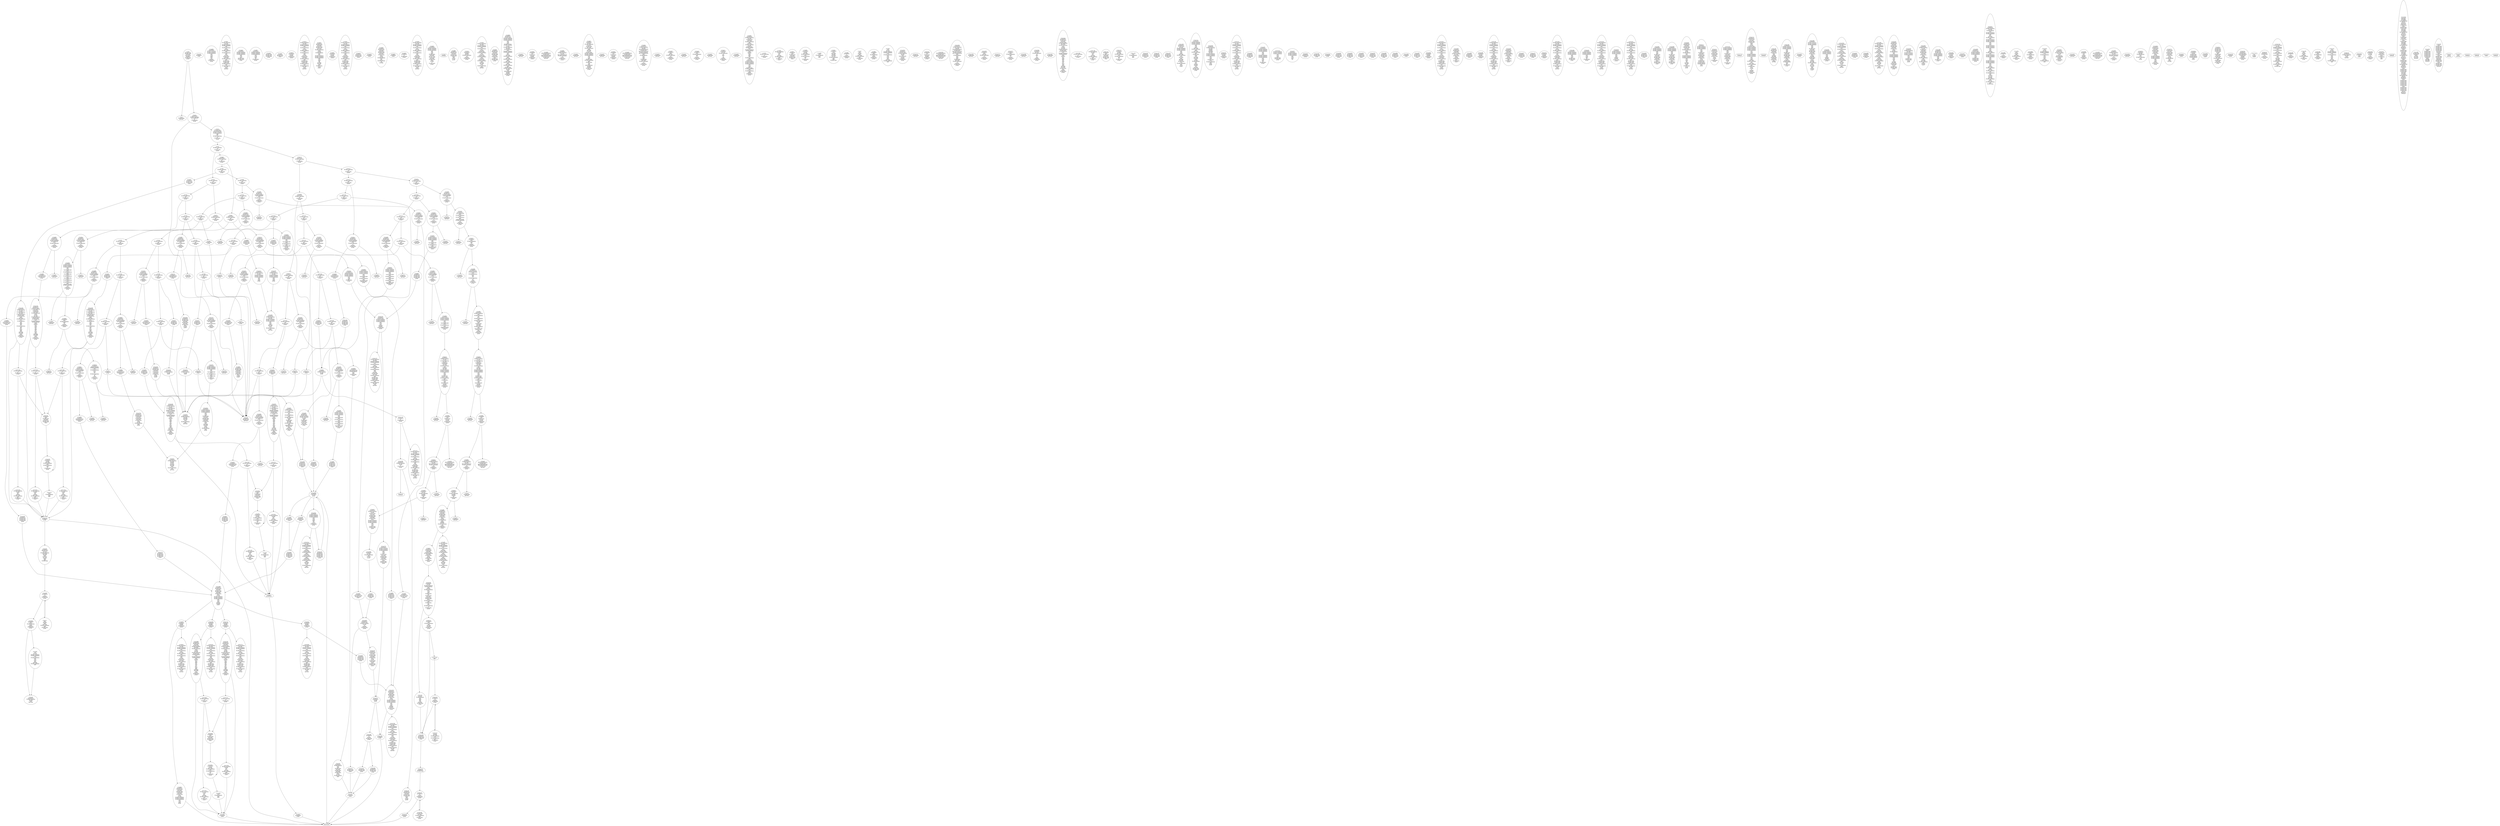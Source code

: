 /* Generated by GvGen v.1.0 (https://www.github.com/stricaud/gvgen) */

digraph G {
compound=true;
   node1 [label="[anywhere]"];
   node2 [label="# 0x0
PUSHX Data
PUSHX Data
MSTORE
CALLVALUE
ISZERO
PUSHX Data
JUMPI
"];
   node3 [label="# 0xc
PUSHX Data
REVERT
"];
   node4 [label="# 0x10
JUMPDEST
PUSHX LogicData
CALLDATASIZE
LT
PUSHX Data
JUMPI
"];
   node5 [label="# 0x1a
PUSHX Data
CALLDATALOAD
PUSHX ArithData
PUSHX ArithData
EXP
DIV
PUSHX LogicData
GT
PUSHX Data
JUMPI
"];
   node6 [label="# 0x2f
PUSHX LogicData
GT
PUSHX Data
JUMPI
"];
   node7 [label="# 0x3a
PUSHX LogicData
GT
PUSHX Data
JUMPI
"];
   node8 [label="# 0x45
PUSHX LogicData
EQ
PUSHX Data
JUMPI
"];
   node9 [label="# 0x50
PUSHX LogicData
EQ
PUSHX Data
JUMPI
"];
   node10 [label="# 0x5b
PUSHX LogicData
EQ
PUSHX Data
JUMPI
"];
   node11 [label="# 0x66
PUSHX LogicData
EQ
PUSHX Data
JUMPI
"];
   node12 [label="# 0x71
PUSHX Data
JUMP
"];
   node13 [label="# 0x75
JUMPDEST
PUSHX LogicData
EQ
PUSHX Data
JUMPI
"];
   node14 [label="# 0x81
PUSHX LogicData
EQ
PUSHX Data
JUMPI
"];
   node15 [label="# 0x8c
PUSHX LogicData
EQ
PUSHX Data
JUMPI
"];
   node16 [label="# 0x97
PUSHX LogicData
EQ
PUSHX Data
JUMPI
"];
   node17 [label="# 0xa2
PUSHX Data
JUMP
"];
   node18 [label="# 0xa6
JUMPDEST
PUSHX LogicData
GT
PUSHX Data
JUMPI
"];
   node19 [label="# 0xb2
PUSHX LogicData
EQ
PUSHX Data
JUMPI
"];
   node20 [label="# 0xbd
PUSHX LogicData
EQ
PUSHX Data
JUMPI
"];
   node21 [label="# 0xc8
PUSHX LogicData
EQ
PUSHX Data
JUMPI
"];
   node22 [label="# 0xd3
PUSHX LogicData
EQ
PUSHX Data
JUMPI
"];
   node23 [label="# 0xde
PUSHX Data
JUMP
"];
   node24 [label="# 0xe2
JUMPDEST
PUSHX LogicData
EQ
PUSHX Data
JUMPI
"];
   node25 [label="# 0xee
PUSHX LogicData
EQ
PUSHX Data
JUMPI
"];
   node26 [label="# 0xf9
PUSHX LogicData
EQ
PUSHX Data
JUMPI
"];
   node27 [label="# 0x104
PUSHX LogicData
EQ
PUSHX Data
JUMPI
"];
   node28 [label="# 0x10f
PUSHX Data
JUMP
"];
   node29 [label="# 0x113
JUMPDEST
PUSHX LogicData
GT
PUSHX Data
JUMPI
"];
   node30 [label="# 0x11f
PUSHX LogicData
GT
PUSHX Data
JUMPI
"];
   node31 [label="# 0x12a
PUSHX LogicData
EQ
PUSHX Data
JUMPI
"];
   node32 [label="# 0x135
PUSHX LogicData
EQ
PUSHX Data
JUMPI
"];
   node33 [label="# 0x140
PUSHX LogicData
EQ
PUSHX Data
JUMPI
"];
   node34 [label="# 0x14b
PUSHX LogicData
EQ
PUSHX Data
JUMPI
"];
   node35 [label="# 0x156
PUSHX Data
JUMP
"];
   node36 [label="# 0x15a
JUMPDEST
PUSHX LogicData
EQ
PUSHX Data
JUMPI
"];
   node37 [label="# 0x166
PUSHX LogicData
EQ
PUSHX Data
JUMPI
"];
   node38 [label="# 0x171
PUSHX LogicData
EQ
PUSHX Data
JUMPI
"];
   node39 [label="# 0x17c
PUSHX LogicData
EQ
PUSHX Data
JUMPI
"];
   node40 [label="# 0x187
PUSHX Data
JUMP
"];
   node41 [label="# 0x18b
JUMPDEST
PUSHX LogicData
GT
PUSHX Data
JUMPI
"];
   node42 [label="# 0x197
PUSHX LogicData
EQ
PUSHX Data
JUMPI
"];
   node43 [label="# 0x1a2
PUSHX LogicData
EQ
PUSHX Data
JUMPI
"];
   node44 [label="# 0x1ad
PUSHX LogicData
EQ
PUSHX Data
JUMPI
"];
   node45 [label="# 0x1b8
PUSHX LogicData
EQ
PUSHX Data
JUMPI
"];
   node46 [label="# 0x1c3
PUSHX Data
JUMP
"];
   node47 [label="# 0x1c7
JUMPDEST
PUSHX LogicData
EQ
PUSHX Data
JUMPI
"];
   node48 [label="# 0x1d3
PUSHX LogicData
EQ
PUSHX Data
JUMPI
"];
   node49 [label="# 0x1de
PUSHX LogicData
EQ
PUSHX Data
JUMPI
"];
   node50 [label="# 0x1e9
JUMPDEST
PUSHX Data
REVERT
"];
   node51 [label="# 0x1ee
JUMPDEST
PUSHX Data
PUSHX ArithData
CALLDATASIZE
SUB
PUSHX LogicData
LT
ISZERO
PUSHX Data
JUMPI
"];
   node52 [label="# 0x200
PUSHX Data
REVERT
"];
   node53 [label="# 0x204
JUMPDEST
CALLDATALOAD
PUSHX BitData
NOT
AND
PUSHX Data
JUMP
"];
   node54 [label="# 0x22a
JUMPDEST
PUSHX MemData
MLOAD
ISZERO
ISZERO
MSTORE
MLOAD
SUB
PUSHX ArithData
ADD
RETURN
"];
   node55 [label="# 0x23e
JUMPDEST
PUSHX Data
PUSHX Data
JUMP
"];
   node56 [label="# 0x246
JUMPDEST
PUSHX Data
MLOAD
PUSHX ArithData
MSTORE
MLOAD
ADD
MSTORE
MLOAD
ADD
ADD
PUSHX Data
"];
   node57 [label="# 0x268
JUMPDEST
LT
ISZERO
PUSHX Data
JUMPI
"];
   node58 [label="# 0x271
ADD
MLOAD
ADD
MSTORE
PUSHX ArithData
ADD
PUSHX Data
JUMP
"];
   node59 [label="# 0x280
JUMPDEST
ADD
PUSHX BitData
AND
ISZERO
PUSHX Data
JUMPI
"];
   node60 [label="# 0x294
SUB
MLOAD
PUSHX ArithData
PUSHX ArithData
SUB
PUSHX ArithData
EXP
SUB
NOT
AND
MSTORE
PUSHX ArithData
ADD
"];
   node61 [label="# 0x2ad
JUMPDEST
PUSHX MemData
MLOAD
SUB
RETURN
"];
   node62 [label="# 0x2bb
JUMPDEST
PUSHX Data
PUSHX ArithData
CALLDATASIZE
SUB
PUSHX LogicData
LT
ISZERO
PUSHX Data
JUMPI
"];
   node63 [label="# 0x2cd
PUSHX Data
REVERT
"];
   node64 [label="# 0x2d1
JUMPDEST
CALLDATALOAD
PUSHX Data
JUMP
"];
   node65 [label="# 0x2d8
JUMPDEST
PUSHX MemData
MLOAD
PUSHX ArithData
PUSHX ArithData
PUSHX ArithData
EXP
SUB
AND
MSTORE
MLOAD
SUB
PUSHX ArithData
ADD
RETURN
"];
   node66 [label="# 0x2f4
JUMPDEST
PUSHX Data
PUSHX ArithData
CALLDATASIZE
SUB
PUSHX LogicData
LT
ISZERO
PUSHX Data
JUMPI
"];
   node67 [label="# 0x306
PUSHX Data
REVERT
"];
   node68 [label="# 0x30a
JUMPDEST
PUSHX ArithData
PUSHX ArithData
PUSHX ArithData
EXP
SUB
CALLDATALOAD
AND
PUSHX ArithData
ADD
CALLDATALOAD
PUSHX Data
JUMP
"];
   node69 [label="# 0x320
JUMPDEST
STOP
"];
   node70 [label="# 0x322
JUMPDEST
PUSHX Data
PUSHX ArithData
CALLDATASIZE
SUB
PUSHX LogicData
LT
ISZERO
PUSHX Data
JUMPI
"];
   node71 [label="# 0x334
PUSHX Data
REVERT
"];
   node72 [label="# 0x338
JUMPDEST
CALLDATALOAD
PUSHX Data
JUMP
"];
   node73 [label="# 0x33f
JUMPDEST
PUSHX MemData
MLOAD
MSTORE
MLOAD
SUB
PUSHX ArithData
ADD
RETURN
"];
   node74 [label="# 0x351
JUMPDEST
PUSHX Data
PUSHX Data
JUMP
"];
   node75 [label="# 0x359
JUMPDEST
PUSHX Data
PUSHX ArithData
CALLDATASIZE
SUB
PUSHX LogicData
LT
ISZERO
PUSHX Data
JUMPI
"];
   node76 [label="# 0x36b
PUSHX Data
REVERT
"];
   node77 [label="# 0x36f
JUMPDEST
PUSHX ArithData
PUSHX ArithData
PUSHX ArithData
EXP
SUB
CALLDATALOAD
AND
PUSHX ArithData
ADD
CALLDATALOAD
AND
PUSHX ArithData
ADD
CALLDATALOAD
PUSHX Data
JUMP
"];
   node78 [label="# 0x38f
JUMPDEST
PUSHX Data
PUSHX ArithData
CALLDATASIZE
SUB
PUSHX LogicData
LT
ISZERO
PUSHX Data
JUMPI
"];
   node79 [label="# 0x3a1
PUSHX Data
REVERT
"];
   node80 [label="# 0x3a5
JUMPDEST
CALLDATALOAD
ADD
PUSHX ArithData
ADD
PUSHX ArithData
ADD
CALLDATALOAD
PUSHX LogicData
GT
ISZERO
PUSHX Data
JUMPI
"];
   node81 [label="# 0x3c3
PUSHX Data
REVERT
"];
   node82 [label="# 0x3c7
JUMPDEST
ADD
PUSHX ArithData
ADD
GT
ISZERO
PUSHX Data
JUMPI
"];
   node83 [label="# 0x3d5
PUSHX Data
REVERT
"];
   node84 [label="# 0x3d9
JUMPDEST
CALLDATALOAD
PUSHX ArithData
ADD
PUSHX ArithData
MUL
ADD
GT
PUSHX LogicData
GT
OR
ISZERO
PUSHX Data
JUMPI
"];
   node85 [label="# 0x3f7
PUSHX Data
REVERT
"];
   node86 [label="# 0x3fb
JUMPDEST
PUSHX ArithData
ADD
PUSHX ArithData
DIV
MUL
PUSHX ArithData
ADD
PUSHX MemData
MLOAD
ADD
PUSHX Data
MSTORE
MSTORE
PUSHX ArithData
ADD
CALLDATACOPY
PUSHX Data
ADD
MSTORE
PUSHX Data
JUMP
"];
   node87 [label="# 0x43c
JUMPDEST
PUSHX Data
PUSHX ArithData
CALLDATASIZE
SUB
PUSHX LogicData
LT
ISZERO
PUSHX Data
JUMPI
"];
   node88 [label="# 0x44e
PUSHX Data
REVERT
"];
   node89 [label="# 0x452
JUMPDEST
PUSHX ArithData
PUSHX ArithData
PUSHX ArithData
EXP
SUB
CALLDATALOAD
AND
PUSHX ArithData
ADD
CALLDATALOAD
PUSHX Data
JUMP
"];
   node90 [label="# 0x468
JUMPDEST
PUSHX Data
PUSHX ArithData
CALLDATASIZE
SUB
PUSHX LogicData
LT
ISZERO
PUSHX Data
JUMPI
"];
   node91 [label="# 0x47a
PUSHX Data
REVERT
"];
   node92 [label="# 0x47e
JUMPDEST
PUSHX ArithData
PUSHX ArithData
PUSHX ArithData
EXP
SUB
CALLDATALOAD
AND
PUSHX ArithData
ADD
CALLDATALOAD
AND
PUSHX ArithData
ADD
CALLDATALOAD
PUSHX Data
JUMP
"];
   node93 [label="# 0x49e
JUMPDEST
PUSHX Data
PUSHX ArithData
CALLDATASIZE
SUB
PUSHX LogicData
LT
ISZERO
PUSHX Data
JUMPI
"];
   node94 [label="# 0x4b0
PUSHX Data
REVERT
"];
   node95 [label="# 0x4b4
JUMPDEST
PUSHX ArithData
PUSHX ArithData
PUSHX ArithData
EXP
SUB
CALLDATALOAD
AND
PUSHX ArithData
ADD
CALLDATALOAD
PUSHX Data
JUMP
"];
   node96 [label="# 0x4ca
JUMPDEST
PUSHX Data
PUSHX ArithData
CALLDATASIZE
SUB
PUSHX LogicData
LT
ISZERO
PUSHX Data
JUMPI
"];
   node97 [label="# 0x4dc
PUSHX Data
REVERT
"];
   node98 [label="# 0x4e0
JUMPDEST
CALLDATALOAD
PUSHX Data
JUMP
"];
   node99 [label="# 0x4e7
JUMPDEST
PUSHX Data
PUSHX ArithData
CALLDATASIZE
SUB
PUSHX LogicData
LT
ISZERO
PUSHX Data
JUMPI
"];
   node100 [label="# 0x4f9
PUSHX Data
REVERT
"];
   node101 [label="# 0x4fd
JUMPDEST
CALLDATALOAD
PUSHX Data
JUMP
"];
   node102 [label="# 0x504
JUMPDEST
PUSHX Data
PUSHX Data
JUMP
"];
   node103 [label="# 0x50c
JUMPDEST
PUSHX Data
PUSHX Data
JUMP
"];
   node104 [label="# 0x514
JUMPDEST
PUSHX Data
PUSHX ArithData
CALLDATASIZE
SUB
PUSHX LogicData
LT
ISZERO
PUSHX Data
JUMPI
"];
   node105 [label="# 0x526
PUSHX Data
REVERT
"];
   node106 [label="# 0x52a
JUMPDEST
CALLDATALOAD
PUSHX ArithData
PUSHX ArithData
PUSHX ArithData
EXP
SUB
AND
PUSHX Data
JUMP
"];
   node107 [label="# 0x53a
JUMPDEST
PUSHX Data
PUSHX ArithData
CALLDATASIZE
SUB
PUSHX LogicData
LT
ISZERO
PUSHX Data
JUMPI
"];
   node108 [label="# 0x54c
PUSHX Data
REVERT
"];
   node109 [label="# 0x550
JUMPDEST
CALLDATALOAD
PUSHX Data
JUMP
"];
   node110 [label="# 0x557
JUMPDEST
PUSHX Data
PUSHX Data
JUMP
"];
   node111 [label="# 0x55f
JUMPDEST
PUSHX Data
PUSHX Data
JUMP
"];
   node112 [label="# 0x567
JUMPDEST
PUSHX Data
PUSHX Data
JUMP
"];
   node113 [label="# 0x56f
JUMPDEST
PUSHX Data
PUSHX ArithData
CALLDATASIZE
SUB
PUSHX LogicData
LT
ISZERO
PUSHX Data
JUMPI
"];
   node114 [label="# 0x581
PUSHX Data
REVERT
"];
   node115 [label="# 0x585
JUMPDEST
CALLDATALOAD
PUSHX Data
JUMP
"];
   node116 [label="# 0x58c
JUMPDEST
PUSHX Data
PUSHX ArithData
CALLDATASIZE
SUB
PUSHX LogicData
LT
ISZERO
PUSHX Data
JUMPI
"];
   node117 [label="# 0x59e
PUSHX Data
REVERT
"];
   node118 [label="# 0x5a2
JUMPDEST
PUSHX ArithData
PUSHX ArithData
PUSHX ArithData
EXP
SUB
CALLDATALOAD
AND
PUSHX ArithData
ADD
CALLDATALOAD
ISZERO
ISZERO
PUSHX Data
JUMP
"];
   node119 [label="# 0x5ba
JUMPDEST
PUSHX Data
PUSHX ArithData
CALLDATASIZE
SUB
PUSHX LogicData
LT
ISZERO
PUSHX Data
JUMPI
"];
   node120 [label="# 0x5cc
PUSHX Data
REVERT
"];
   node121 [label="# 0x5d0
JUMPDEST
PUSHX ArithData
PUSHX ArithData
PUSHX ArithData
EXP
SUB
CALLDATALOAD
AND
PUSHX ArithData
ADD
CALLDATALOAD
AND
PUSHX ArithData
ADD
CALLDATALOAD
ADD
PUSHX ArithData
ADD
PUSHX ArithData
ADD
CALLDATALOAD
PUSHX LogicData
GT
ISZERO
PUSHX Data
JUMPI
"];
   node122 [label="# 0x607
PUSHX Data
REVERT
"];
   node123 [label="# 0x60b
JUMPDEST
ADD
PUSHX ArithData
ADD
GT
ISZERO
PUSHX Data
JUMPI
"];
   node124 [label="# 0x619
PUSHX Data
REVERT
"];
   node125 [label="# 0x61d
JUMPDEST
CALLDATALOAD
PUSHX ArithData
ADD
PUSHX ArithData
MUL
ADD
GT
PUSHX LogicData
GT
OR
ISZERO
PUSHX Data
JUMPI
"];
   node126 [label="# 0x63b
PUSHX Data
REVERT
"];
   node127 [label="# 0x63f
JUMPDEST
PUSHX ArithData
ADD
PUSHX ArithData
DIV
MUL
PUSHX ArithData
ADD
PUSHX MemData
MLOAD
ADD
PUSHX Data
MSTORE
MSTORE
PUSHX ArithData
ADD
CALLDATACOPY
PUSHX Data
ADD
MSTORE
PUSHX Data
JUMP
"];
   node128 [label="# 0x680
JUMPDEST
PUSHX Data
PUSHX Data
JUMP
"];
   node129 [label="# 0x688
JUMPDEST
PUSHX Data
PUSHX ArithData
CALLDATASIZE
SUB
PUSHX LogicData
LT
ISZERO
PUSHX Data
JUMPI
"];
   node130 [label="# 0x69a
PUSHX Data
REVERT
"];
   node131 [label="# 0x69e
JUMPDEST
CALLDATALOAD
PUSHX Data
JUMP
"];
   node132 [label="# 0x6a5
JUMPDEST
PUSHX Data
PUSHX ArithData
CALLDATASIZE
SUB
PUSHX LogicData
LT
ISZERO
PUSHX Data
JUMPI
"];
   node133 [label="# 0x6b7
PUSHX Data
REVERT
"];
   node134 [label="# 0x6bb
JUMPDEST
CALLDATALOAD
PUSHX Data
JUMP
"];
   node135 [label="# 0x6c2
JUMPDEST
PUSHX Data
PUSHX ArithData
CALLDATASIZE
SUB
PUSHX LogicData
LT
ISZERO
PUSHX Data
JUMPI
"];
   node136 [label="# 0x6d4
PUSHX Data
REVERT
"];
   node137 [label="# 0x6d8
JUMPDEST
CALLDATALOAD
PUSHX Data
JUMP
"];
   node138 [label="# 0x6df
JUMPDEST
PUSHX Data
PUSHX ArithData
CALLDATASIZE
SUB
PUSHX LogicData
LT
ISZERO
PUSHX Data
JUMPI
"];
   node139 [label="# 0x6f1
PUSHX Data
REVERT
"];
   node140 [label="# 0x6f5
JUMPDEST
CALLDATALOAD
PUSHX Data
JUMP
"];
   node141 [label="# 0x6fc
JUMPDEST
PUSHX Data
PUSHX ArithData
CALLDATASIZE
SUB
PUSHX LogicData
LT
ISZERO
PUSHX Data
JUMPI
"];
   node142 [label="# 0x70e
PUSHX Data
REVERT
"];
   node143 [label="# 0x712
JUMPDEST
CALLDATALOAD
PUSHX Data
JUMP
"];
   node144 [label="# 0x719
JUMPDEST
PUSHX Data
PUSHX ArithData
CALLDATASIZE
SUB
PUSHX LogicData
LT
ISZERO
PUSHX Data
JUMPI
"];
   node145 [label="# 0x72b
PUSHX Data
REVERT
"];
   node146 [label="# 0x72f
JUMPDEST
PUSHX ArithData
PUSHX ArithData
PUSHX ArithData
EXP
SUB
CALLDATALOAD
AND
PUSHX ArithData
ADD
CALLDATALOAD
AND
PUSHX Data
JUMP
"];
   node147 [label="# 0x747
JUMPDEST
PUSHX Data
PUSHX Data
JUMP
"];
   node148 [label="# 0x74f
JUMPDEST
PUSHX BitData
NOT
AND
PUSHX Data
MSTORE
PUSHX Data
MSTORE
PUSHX Data
SHA3
SLOAD
PUSHX BitData
AND
"];
   node149 [label="# 0x782
JUMPDEST
JUMP
"];
   node150 [label="# 0x787
JUMPDEST
PUSHX StorData
SLOAD
PUSHX MemData
MLOAD
PUSHX ArithData
PUSHX ArithData
PUSHX Data
PUSHX BitData
NOT
PUSHX ArithData
PUSHX BitData
AND
ISZERO
MUL
ADD
AND
DIV
ADD
DIV
MUL
ADD
ADD
MSTORE
MSTORE
PUSHX Data
ADD
ISZERO
PUSHX Data
JUMPI
"];
   node151 [label="# 0x7cd
PUSHX LogicData
LT
PUSHX Data
JUMPI
"];
   node152 [label="# 0x7d5
PUSHX ArithData
SLOAD
DIV
MUL
MSTORE
PUSHX ArithData
ADD
PUSHX Data
JUMP
"];
   node153 [label="# 0x7e8
JUMPDEST
ADD
PUSHX Data
MSTORE
PUSHX Data
PUSHX Data
SHA3
"];
   node154 [label="# 0x7f6
JUMPDEST
SLOAD
MSTORE
PUSHX ArithData
ADD
PUSHX ArithData
ADD
GT
PUSHX Data
JUMPI
"];
   node155 [label="# 0x80a
SUB
PUSHX BitData
AND
ADD
"];
   node156 [label="# 0x813
JUMPDEST
"];
   node157 [label="# 0x81b
JUMPDEST
JUMP
"];
   node158 [label="# 0x81e
JUMPDEST
PUSHX Data
PUSHX Data
PUSHX Data
JUMP
"];
   node159 [label="# 0x829
JUMPDEST
ISZERO
ISZERO
PUSHX Data
JUMPI
"];
   node160 [label="# 0x830
PUSHX MemData
MLOAD
PUSHX ArithData
PUSHX ArithData
EXP
PUSHX ArithData
MUL
MSTORE
PUSHX ArithData
ADD
PUSHX ArithData
ADD
SUB
MSTORE
PUSHX Data
MSTORE
PUSHX ArithData
ADD
PUSHX Data
PUSHX Data
CODECOPY
PUSHX ArithData
ADD
PUSHX MemData
MLOAD
SUB
REVERT
"];
   node161 [label="# 0x869
JUMPDEST
PUSHX Data
MSTORE
PUSHX Data
PUSHX Data
MSTORE
PUSHX Data
SHA3
SLOAD
PUSHX ArithData
PUSHX ArithData
PUSHX ArithData
EXP
SUB
AND
JUMP
"];
   node162 [label="# 0x885
JUMPDEST
PUSHX Data
PUSHX Data
PUSHX Data
JUMP
"];
   node163 [label="# 0x890
JUMPDEST
PUSHX ArithData
PUSHX ArithData
PUSHX ArithData
EXP
SUB
AND
AND
EQ
ISZERO
PUSHX Data
JUMPI
"];
   node164 [label="# 0x8a7
PUSHX MemData
MLOAD
PUSHX ArithData
PUSHX ArithData
EXP
PUSHX ArithData
MUL
MSTORE
PUSHX ArithData
ADD
PUSHX ArithData
ADD
SUB
MSTORE
PUSHX Data
MSTORE
PUSHX ArithData
ADD
PUSHX Data
PUSHX Data
CODECOPY
PUSHX ArithData
ADD
PUSHX MemData
MLOAD
SUB
REVERT
"];
   node165 [label="# 0x8e0
JUMPDEST
PUSHX ArithData
PUSHX ArithData
PUSHX ArithData
EXP
SUB
AND
PUSHX Data
PUSHX Data
JUMP
"];
   node166 [label="# 0x8f2
JUMPDEST
PUSHX ArithData
PUSHX ArithData
PUSHX ArithData
EXP
SUB
AND
EQ
PUSHX Data
JUMPI
"];
   node167 [label="# 0x902
PUSHX Data
PUSHX Data
PUSHX Data
JUMP
"];
   node168 [label="# 0x90e
JUMPDEST
PUSHX Data
JUMP
"];
   node169 [label="# 0x913
JUMPDEST
ISZERO
ISZERO
PUSHX Data
JUMPI
"];
   node170 [label="# 0x91a
PUSHX MemData
MLOAD
PUSHX ArithData
PUSHX ArithData
EXP
PUSHX ArithData
MUL
MSTORE
PUSHX ArithData
ADD
PUSHX ArithData
ADD
SUB
MSTORE
PUSHX Data
MSTORE
PUSHX ArithData
ADD
PUSHX Data
PUSHX Data
CODECOPY
PUSHX ArithData
ADD
PUSHX MemData
MLOAD
SUB
REVERT
"];
   node171 [label="# 0x953
JUMPDEST
PUSHX Data
MSTORE
PUSHX Data
PUSHX Data
MSTORE
PUSHX MemData
SHA3
SLOAD
PUSHX BitData
NOT
AND
PUSHX ArithData
PUSHX ArithData
PUSHX ArithData
EXP
SUB
AND
OR
SSTORE
MLOAD
AND
PUSHX Data
LOGX
JUMP
"];
   node172 [label="# 0x9bc
JUMPDEST
PUSHX Data
PUSHX Data
MSTORE
PUSHX Data
MSTORE
PUSHX Data
SHA3
SLOAD
JUMP
"];
   node173 [label="# 0x9ce
JUMPDEST
PUSHX StorData
SLOAD
JUMP
"];
   node174 [label="# 0x9d4
JUMPDEST
PUSHX Data
PUSHX Data
PUSHX Data
JUMP
"];
   node175 [label="# 0x9df
JUMPDEST
PUSHX Data
JUMP
"];
   node176 [label="# 0x9e5
JUMPDEST
ISZERO
ISZERO
PUSHX Data
JUMPI
"];
   node177 [label="# 0x9ec
PUSHX MemData
MLOAD
PUSHX ArithData
PUSHX ArithData
EXP
PUSHX ArithData
MUL
MSTORE
PUSHX ArithData
ADD
PUSHX ArithData
ADD
SUB
MSTORE
PUSHX Data
MSTORE
PUSHX ArithData
ADD
PUSHX Data
PUSHX Data
CODECOPY
PUSHX ArithData
ADD
PUSHX MemData
MLOAD
SUB
REVERT
"];
   node178 [label="# 0xa25
JUMPDEST
PUSHX Data
PUSHX Data
JUMP
"];
   node179 [label="# 0xa30
JUMPDEST
JUMP
"];
   node180 [label="# 0xa35
JUMPDEST
PUSHX StorData
SLOAD
PUSHX MemData
MLOAD
PUSHX Data
MSTORE
CALLER
PUSHX ArithData
ADD
MSTORE
MLOAD
PUSHX ArithData
PUSHX ArithData
PUSHX ArithData
EXP
SUB
AND
PUSHX Data
PUSHX Data
PUSHX ArithData
ADD
PUSHX Data
SUB
ADD
EXTCODESIZE
ISZERO
ISZERO
PUSHX Data
JUMPI
"];
   node181 [label="# 0xa9a
PUSHX Data
REVERT
"];
   node182 [label="# 0xa9e
JUMPDEST
GAS
STATICCALL
ISZERO
ISZERO
PUSHX Data
JUMPI
"];
   node183 [label="# 0xaa9
RETURNDATASIZE
PUSHX Data
RETURNDATACOPY
RETURNDATASIZE
PUSHX Data
REVERT
"];
   node184 [label="# 0xab2
JUMPDEST
PUSHX MemData
MLOAD
RETURNDATASIZE
PUSHX LogicData
LT
ISZERO
PUSHX Data
JUMPI
"];
   node185 [label="# 0xac4
PUSHX Data
REVERT
"];
   node186 [label="# 0xac8
JUMPDEST
MLOAD
PUSHX LogicData
ISZERO
ISZERO
EQ
PUSHX Data
JUMPI
"];
   node187 [label="# 0xad7
PUSHX Data
REVERT
"];
   node188 [label="# 0xadb
JUMPDEST
PUSHX Data
MSTORE
PUSHX Data
PUSHX Data
MSTORE
PUSHX Data
SHA3
SLOAD
PUSHX BitData
AND
ISZERO
ISZERO
PUSHX LogicData
EQ
ISZERO
PUSHX Data
JUMPI
"];
   node189 [label="# 0xaf8
PUSHX MemData
MLOAD
PUSHX ArithData
PUSHX ArithData
EXP
PUSHX ArithData
MUL
MSTORE
PUSHX Data
PUSHX ArithData
ADD
MSTORE
PUSHX Data
PUSHX ArithData
ADD
MSTORE
PUSHX Data
PUSHX ArithData
ADD
MSTORE
MLOAD
SUB
PUSHX ArithData
ADD
REVERT
"];
   node190 [label="# 0xb47
JUMPDEST
PUSHX Data
MSTORE
PUSHX Data
PUSHX ArithData
MSTORE
PUSHX Data
SHA3
MLOAD
PUSHX Data
ADD
PUSHX Data
JUMP
"];
   node191 [label="# 0xb66
JUMPDEST
PUSHX Data
MSTORE
PUSHX Data
PUSHX Data
MSTORE
PUSHX Data
SHA3
SLOAD
PUSHX BitData
NOT
AND
PUSHX BitData
OR
SSTORE
"];
   node192 [label="# 0xb81
JUMPDEST
JUMP
"];
   node193 [label="# 0xb87
JUMPDEST
PUSHX Data
PUSHX Data
PUSHX Data
JUMP
"];
   node194 [label="# 0xb92
JUMPDEST
LT
PUSHX Data
JUMPI
"];
   node195 [label="# 0xb99
PUSHX MemData
MLOAD
PUSHX ArithData
PUSHX ArithData
EXP
PUSHX ArithData
MUL
MSTORE
PUSHX ArithData
ADD
PUSHX ArithData
ADD
SUB
MSTORE
PUSHX Data
MSTORE
PUSHX ArithData
ADD
PUSHX Data
PUSHX Data
CODECOPY
PUSHX ArithData
ADD
PUSHX MemData
MLOAD
SUB
REVERT
"];
   node196 [label="# 0xbd2
JUMPDEST
PUSHX ArithData
PUSHX ArithData
PUSHX ArithData
EXP
SUB
AND
PUSHX Data
MSTORE
PUSHX Data
PUSHX Data
MSTORE
PUSHX Data
SHA3
SLOAD
LT
PUSHX Data
JUMPI
"];
   node197 [label="# 0xbf5
INVALID
"];
   node198 [label="# 0xbf6
JUMPDEST
PUSHX Data
MSTORE
PUSHX Data
PUSHX Data
SHA3
ADD
SLOAD
JUMP
"];
   node199 [label="# 0xc09
JUMPDEST
PUSHX Data
PUSHX ArithData
PUSHX MemData
MLOAD
ADD
PUSHX Data
MSTORE
PUSHX Data
MSTORE
PUSHX Data
JUMP
"];
   node200 [label="# 0xc25
JUMPDEST
PUSHX StorData
SLOAD
PUSHX MemData
MLOAD
PUSHX Data
MSTORE
CALLER
PUSHX ArithData
ADD
MSTORE
MLOAD
PUSHX ArithData
PUSHX ArithData
PUSHX ArithData
EXP
SUB
AND
PUSHX Data
PUSHX Data
PUSHX ArithData
ADD
PUSHX Data
SUB
ADD
EXTCODESIZE
ISZERO
ISZERO
PUSHX Data
JUMPI
"];
   node201 [label="# 0xc8a
PUSHX Data
REVERT
"];
   node202 [label="# 0xc8e
JUMPDEST
GAS
STATICCALL
ISZERO
ISZERO
PUSHX Data
JUMPI
"];
   node203 [label="# 0xc99
RETURNDATASIZE
PUSHX Data
RETURNDATACOPY
RETURNDATASIZE
PUSHX Data
REVERT
"];
   node204 [label="# 0xca2
JUMPDEST
PUSHX MemData
MLOAD
RETURNDATASIZE
PUSHX LogicData
LT
ISZERO
PUSHX Data
JUMPI
"];
   node205 [label="# 0xcb4
PUSHX Data
REVERT
"];
   node206 [label="# 0xcb8
JUMPDEST
MLOAD
PUSHX LogicData
ISZERO
ISZERO
EQ
PUSHX Data
JUMPI
"];
   node207 [label="# 0xcc7
PUSHX Data
REVERT
"];
   node208 [label="# 0xccb
JUMPDEST
PUSHX StorData
SLOAD
PUSHX Data
MSTORE
PUSHX Data
PUSHX Data
MSTORE
PUSHX Data
SHA3
PUSHX ArithData
PUSHX ArithData
PUSHX ArithData
EXP
SUB
AND
PUSHX Data
PUSHX Data
JUMP
"];
   node209 [label="# 0xcf1
JUMPDEST
PUSHX Data
PUSHX Data
JUMP
"];
   node210 [label="# 0xcfa
JUMPDEST
ISZERO
ISZERO
PUSHX LogicData
EQ
ISZERO
PUSHX Data
JUMPI
"];
   node211 [label="# 0xd05
PUSHX MemData
MLOAD
PUSHX ArithData
PUSHX ArithData
EXP
PUSHX ArithData
MUL
MSTORE
PUSHX Data
PUSHX ArithData
ADD
MSTORE
PUSHX Data
PUSHX ArithData
ADD
MSTORE
PUSHX Data
PUSHX ArithData
ADD
MSTORE
MLOAD
SUB
PUSHX ArithData
ADD
REVERT
"];
   node212 [label="# 0xd54
JUMPDEST
PUSHX Data
MSTORE
PUSHX Data
PUSHX Data
MSTORE
PUSHX Data
SHA3
PUSHX Data
PUSHX Data
JUMP
"];
   node213 [label="# 0xd6b
JUMPDEST
PUSHX Data
PUSHX ArithData
PUSHX ArithData
PUSHX ArithData
EXP
SUB
AND
PUSHX BitData
PUSHX StorData
SLOAD
PUSHX MemData
MLOAD
PUSHX BitData
AND
PUSHX ArithData
PUSHX ArithData
EXP
MUL
MSTORE
PUSHX ArithData
ADD
MSTORE
PUSHX ArithData
ADD
MSTORE
PUSHX ArithData
ADD
MSTORE
PUSHX ArithData
ADD
PUSHX Data
PUSHX MemData
MLOAD
SUB
EXTCODESIZE
ISZERO
ISZERO
PUSHX Data
JUMPI
"];
   node214 [label="# 0xdc4
PUSHX Data
REVERT
"];
   node215 [label="# 0xdc8
JUMPDEST
GAS
STATICCALL
ISZERO
ISZERO
PUSHX Data
JUMPI
"];
   node216 [label="# 0xdd3
RETURNDATASIZE
PUSHX Data
RETURNDATACOPY
RETURNDATASIZE
PUSHX Data
REVERT
"];
   node217 [label="# 0xddc
JUMPDEST
PUSHX MemData
MLOAD
RETURNDATASIZE
PUSHX LogicData
LT
ISZERO
PUSHX Data
JUMPI
"];
   node218 [label="# 0xdee
PUSHX Data
REVERT
"];
   node219 [label="# 0xdf2
JUMPDEST
MLOAD
PUSHX MemData
MLOAD
PUSHX Data
MSTORE
PUSHX ArithData
ADD
MSTORE
MLOAD
PUSHX Data
PUSHX ArithData
PUSHX ArithData
PUSHX ArithData
EXP
SUB
AND
PUSHX Data
PUSHX ArithData
ADD
PUSHX Data
SUB
ADD
EXTCODESIZE
ISZERO
ISZERO
PUSHX Data
JUMPI
"];
   node220 [label="# 0xe56
PUSHX Data
REVERT
"];
   node221 [label="# 0xe5a
JUMPDEST
GAS
STATICCALL
ISZERO
ISZERO
PUSHX Data
JUMPI
"];
   node222 [label="# 0xe65
RETURNDATASIZE
PUSHX Data
RETURNDATACOPY
RETURNDATASIZE
PUSHX Data
REVERT
"];
   node223 [label="# 0xe6e
JUMPDEST
PUSHX MemData
MLOAD
RETURNDATASIZE
PUSHX Data
RETURNDATACOPY
PUSHX ArithData
RETURNDATASIZE
ADD
PUSHX BitData
NOT
AND
ADD
PUSHX Data
MSTORE
PUSHX LogicData
LT
ISZERO
PUSHX Data
JUMPI
"];
   node224 [label="# 0xe93
PUSHX Data
REVERT
"];
   node225 [label="# 0xe97
JUMPDEST
ADD
MLOAD
PUSHX LogicData
GT
ISZERO
PUSHX Data
JUMPI
"];
   node226 [label="# 0xeab
PUSHX Data
REVERT
"];
   node227 [label="# 0xeaf
JUMPDEST
ADD
PUSHX ArithData
ADD
GT
ISZERO
PUSHX Data
JUMPI
"];
   node228 [label="# 0xebe
PUSHX Data
REVERT
"];
   node229 [label="# 0xec2
JUMPDEST
MLOAD
PUSHX LogicData
GT
ADD
LT
OR
ISZERO
PUSHX Data
JUMPI
"];
   node230 [label="# 0xed8
PUSHX Data
REVERT
"];
   node231 [label="# 0xedc
JUMPDEST
PUSHX MemData
MLOAD
PUSHX Data
MSTORE
PUSHX ArithData
ADD
MSTORE
PUSHX StorData
SLOAD
PUSHX Data
PUSHX BitData
NOT
PUSHX ArithData
PUSHX BitData
AND
ISZERO
MUL
ADD
AND
DIV
PUSHX ArithData
ADD
MSTORE
PUSHX Data
PUSHX ArithData
PUSHX ArithData
PUSHX ArithData
EXP
SUB
AND
PUSHX Data
PUSHX ArithData
ADD
PUSHX ArithData
ADD
ISZERO
PUSHX Data
JUMPI
"];
   node232 [label="# 0xf5c
PUSHX LogicData
LT
PUSHX Data
JUMPI
"];
   node233 [label="# 0xf64
PUSHX ArithData
SLOAD
DIV
MUL
MSTORE
PUSHX ArithData
ADD
PUSHX Data
JUMP
"];
   node234 [label="# 0xf77
JUMPDEST
ADD
PUSHX Data
MSTORE
PUSHX Data
PUSHX Data
SHA3
"];
   node235 [label="# 0xf85
JUMPDEST
SLOAD
MSTORE
PUSHX ArithData
ADD
PUSHX ArithData
ADD
GT
PUSHX Data
JUMPI
"];
   node236 [label="# 0xf99
SUB
PUSHX BitData
AND
ADD
"];
   node237 [label="# 0xfa2
JUMPDEST
SUB
MSTORE
MLOAD
MSTORE
MLOAD
PUSHX ArithData
ADD
ADD
PUSHX Data
"];
   node238 [label="# 0xfbe
JUMPDEST
LT
ISZERO
PUSHX Data
JUMPI
"];
   node239 [label="# 0xfc7
ADD
MLOAD
ADD
MSTORE
PUSHX ArithData
ADD
PUSHX Data
JUMP
"];
   node240 [label="# 0xfd6
JUMPDEST
ADD
PUSHX BitData
AND
ISZERO
PUSHX Data
JUMPI
"];
   node241 [label="# 0xfea
SUB
MLOAD
PUSHX ArithData
PUSHX ArithData
SUB
PUSHX ArithData
EXP
SUB
NOT
AND
MSTORE
PUSHX ArithData
ADD
"];
   node242 [label="# 0x1003
JUMPDEST
PUSHX Data
PUSHX MemData
MLOAD
SUB
EXTCODESIZE
ISZERO
ISZERO
PUSHX Data
JUMPI
"];
   node243 [label="# 0x101e
PUSHX Data
REVERT
"];
   node244 [label="# 0x1022
JUMPDEST
GAS
STATICCALL
ISZERO
ISZERO
PUSHX Data
JUMPI
"];
   node245 [label="# 0x102d
RETURNDATASIZE
PUSHX Data
RETURNDATACOPY
RETURNDATASIZE
PUSHX Data
REVERT
"];
   node246 [label="# 0x1036
JUMPDEST
PUSHX MemData
MLOAD
RETURNDATASIZE
PUSHX Data
RETURNDATACOPY
PUSHX ArithData
RETURNDATASIZE
ADD
PUSHX BitData
NOT
AND
ADD
PUSHX Data
MSTORE
PUSHX LogicData
LT
ISZERO
PUSHX Data
JUMPI
"];
   node247 [label="# 0x105b
PUSHX Data
REVERT
"];
   node248 [label="# 0x105f
JUMPDEST
ADD
MLOAD
PUSHX LogicData
GT
ISZERO
PUSHX Data
JUMPI
"];
   node249 [label="# 0x1073
PUSHX Data
REVERT
"];
   node250 [label="# 0x1077
JUMPDEST
ADD
PUSHX ArithData
ADD
GT
ISZERO
PUSHX Data
JUMPI
"];
   node251 [label="# 0x1086
PUSHX Data
REVERT
"];
   node252 [label="# 0x108a
JUMPDEST
MLOAD
PUSHX LogicData
GT
ADD
LT
OR
ISZERO
PUSHX Data
JUMPI
"];
   node253 [label="# 0x10a0
PUSHX Data
REVERT
"];
   node254 [label="# 0x10a4
JUMPDEST
PUSHX Data
MSTORE
PUSHX Data
PUSHX ArithData
MSTORE
PUSHX MemData
SHA3
SLOAD
MLOAD
PUSHX ArithData
PUSHX Data
PUSHX BitData
NOT
PUSHX ArithData
PUSHX BitData
AND
ISZERO
MUL
ADD
AND
DIV
ADD
DIV
MUL
ADD
ADD
MSTORE
MSTORE
PUSHX Data
ADD
ISZERO
PUSHX Data
JUMPI
"];
   node255 [label="# 0x10fe
PUSHX LogicData
LT
PUSHX Data
JUMPI
"];
   node256 [label="# 0x1106
PUSHX ArithData
SLOAD
DIV
MUL
MSTORE
PUSHX ArithData
ADD
PUSHX Data
JUMP
"];
   node257 [label="# 0x1119
JUMPDEST
ADD
PUSHX Data
MSTORE
PUSHX Data
PUSHX Data
SHA3
"];
   node258 [label="# 0x1127
JUMPDEST
SLOAD
MSTORE
PUSHX ArithData
ADD
PUSHX ArithData
ADD
GT
PUSHX Data
JUMPI
"];
   node259 [label="# 0x113b
SUB
PUSHX BitData
AND
ADD
"];
   node260 [label="# 0x1144
JUMPDEST
PUSHX Data
PUSHX Data
JUMP
"];
   node261 [label="# 0x1155
JUMPDEST
PUSHX Data
PUSHX Data
JUMP
"];
   node262 [label="# 0x115f
JUMPDEST
PUSHX Data
PUSHX Data
JUMP
"];
   node263 [label="# 0x1169
JUMPDEST
PUSHX Data
MLOAD
PUSHX ArithData
PUSHX ArithData
PUSHX ArithData
EXP
SUB
AND
MSTORE
PUSHX ArithData
ADD
MSTORE
ADD
MSTORE
MLOAD
PUSHX Data
SUB
PUSHX ArithData
ADD
LOGX
JUMP
"];
   node264 [label="# 0x11be
JUMPDEST
PUSHX Data
PUSHX Data
PUSHX Data
JUMP
"];
   node265 [label="# 0x11c8
JUMPDEST
LT
PUSHX Data
JUMPI
"];
   node266 [label="# 0x11cf
PUSHX MemData
MLOAD
PUSHX ArithData
PUSHX ArithData
EXP
PUSHX ArithData
MUL
MSTORE
PUSHX ArithData
ADD
PUSHX ArithData
ADD
SUB
MSTORE
PUSHX Data
MSTORE
PUSHX ArithData
ADD
PUSHX Data
PUSHX Data
CODECOPY
PUSHX ArithData
ADD
PUSHX MemData
MLOAD
SUB
REVERT
"];
   node267 [label="# 0x1208
JUMPDEST
PUSHX StorData
SLOAD
LT
PUSHX Data
JUMPI
"];
   node268 [label="# 0x1215
INVALID
"];
   node269 [label="# 0x1216
JUMPDEST
PUSHX Data
MSTORE
PUSHX Data
PUSHX Data
SHA3
ADD
SLOAD
JUMP
"];
   node270 [label="# 0x1228
JUMPDEST
PUSHX Data
MSTORE
PUSHX Data
PUSHX Data
MSTORE
PUSHX Data
SHA3
SLOAD
PUSHX ArithData
PUSHX ArithData
PUSHX ArithData
EXP
SUB
AND
ISZERO
ISZERO
PUSHX Data
JUMPI
"];
   node271 [label="# 0x1248
PUSHX MemData
MLOAD
PUSHX ArithData
PUSHX ArithData
EXP
PUSHX ArithData
MUL
MSTORE
PUSHX ArithData
ADD
PUSHX ArithData
ADD
SUB
MSTORE
PUSHX Data
MSTORE
PUSHX ArithData
ADD
PUSHX Data
PUSHX Data
CODECOPY
PUSHX ArithData
ADD
PUSHX MemData
MLOAD
SUB
REVERT
"];
   node272 [label="# 0x1281
JUMPDEST
JUMP
"];
   node273 [label="# 0x1287
JUMPDEST
PUSHX StorData
SLOAD
PUSHX ArithData
PUSHX ArithData
PUSHX ArithData
EXP
SUB
AND
JUMP
"];
   node274 [label="# 0x1296
JUMPDEST
PUSHX StorData
SLOAD
PUSHX MemData
MLOAD
PUSHX ArithData
PUSHX Data
PUSHX BitData
AND
ISZERO
PUSHX ArithData
MUL
PUSHX BitData
NOT
ADD
AND
DIV
PUSHX ArithData
ADD
DIV
MUL
ADD
ADD
MSTORE
MSTORE
ADD
ISZERO
PUSHX Data
JUMPI
"];
   node275 [label="# 0x12d6
PUSHX LogicData
LT
PUSHX Data
JUMPI
"];
   node276 [label="# 0x12de
PUSHX ArithData
SLOAD
DIV
MUL
MSTORE
PUSHX ArithData
ADD
PUSHX Data
JUMP
"];
   node277 [label="# 0x12f1
JUMPDEST
ADD
PUSHX Data
MSTORE
PUSHX Data
PUSHX Data
SHA3
"];
   node278 [label="# 0x12ff
JUMPDEST
SLOAD
MSTORE
PUSHX ArithData
ADD
PUSHX ArithData
ADD
GT
PUSHX Data
JUMPI
"];
   node279 [label="# 0x1313
SUB
PUSHX BitData
AND
ADD
"];
   node280 [label="# 0x131c
JUMPDEST
JUMP
"];
   node281 [label="# 0x1324
JUMPDEST
PUSHX Data
PUSHX ArithData
PUSHX ArithData
PUSHX ArithData
EXP
SUB
AND
ISZERO
ISZERO
PUSHX Data
JUMPI
"];
   node282 [label="# 0x1337
PUSHX MemData
MLOAD
PUSHX ArithData
PUSHX ArithData
EXP
PUSHX ArithData
MUL
MSTORE
PUSHX ArithData
ADD
PUSHX ArithData
ADD
SUB
MSTORE
PUSHX Data
MSTORE
PUSHX ArithData
ADD
PUSHX Data
PUSHX Data
CODECOPY
PUSHX ArithData
ADD
PUSHX MemData
MLOAD
SUB
REVERT
"];
   node283 [label="# 0x1370
JUMPDEST
PUSHX ArithData
PUSHX ArithData
PUSHX ArithData
EXP
SUB
AND
PUSHX Data
MSTORE
PUSHX Data
PUSHX Data
MSTORE
PUSHX Data
SHA3
PUSHX Data
PUSHX Data
JUMP
"];
   node284 [label="# 0x1391
JUMPDEST
PUSHX Data
PUSHX Data
MSTORE
PUSHX Data
MSTORE
PUSHX Data
SHA3
SLOAD
JUMP
"];
   node285 [label="# 0x13a3
JUMPDEST
PUSHX StorData
SLOAD
JUMP
"];
   node286 [label="# 0x13a9
JUMPDEST
PUSHX StorData
SLOAD
PUSHX MemData
MLOAD
PUSHX ArithData
PUSHX ArithData
PUSHX Data
PUSHX BitData
NOT
PUSHX ArithData
PUSHX BitData
AND
ISZERO
MUL
ADD
AND
DIV
ADD
DIV
MUL
ADD
ADD
MSTORE
MSTORE
PUSHX Data
ADD
ISZERO
PUSHX Data
JUMPI
"];
   node287 [label="# 0x13ef
PUSHX LogicData
LT
PUSHX Data
JUMPI
"];
   node288 [label="# 0x13f7
PUSHX ArithData
SLOAD
DIV
MUL
MSTORE
PUSHX ArithData
ADD
PUSHX Data
JUMP
"];
   node289 [label="# 0x140a
JUMPDEST
PUSHX StorData
SLOAD
PUSHX MemData
MLOAD
PUSHX ArithData
PUSHX Data
PUSHX BitData
AND
ISZERO
PUSHX ArithData
MUL
PUSHX BitData
NOT
ADD
AND
DIV
PUSHX ArithData
ADD
DIV
MUL
ADD
ADD
MSTORE
MSTORE
ADD
ISZERO
PUSHX Data
JUMPI
"];
   node290 [label="# 0x144a
PUSHX LogicData
LT
PUSHX Data
JUMPI
"];
   node291 [label="# 0x1452
PUSHX ArithData
SLOAD
DIV
MUL
MSTORE
PUSHX ArithData
ADD
PUSHX Data
JUMP
"];
   node292 [label="# 0x1465
JUMPDEST
PUSHX Data
PUSHX StorData
SLOAD
GT
ISZERO
PUSHX Data
JUMPI
"];
   node293 [label="# 0x1472
PUSHX Data
PUSHX Data
JUMP
"];
   node294 [label="# 0x1479
JUMPDEST
PUSHX Data
MSTORE
PUSHX Data
PUSHX Data
MSTORE
PUSHX Data
SHA3
SLOAD
PUSHX Data
MSTORE
SHA3
PUSHX Data
PUSHX Data
JUMP
"];
   node295 [label="# 0x149c
JUMPDEST
GT
ISZERO
PUSHX Data
JUMPI
"];
   node296 [label="# 0x14a3
PUSHX Data
PUSHX Data
JUMP
"];
   node297 [label="# 0x14aa
JUMPDEST
PUSHX Data
PUSHX Data
JUMP
"];
   node298 [label="# 0x14b2
JUMPDEST
PUSHX Data
PUSHX Data
JUMP
"];
   node299 [label="# 0x14ba
JUMPDEST
PUSHX ArithData
PUSHX ArithData
PUSHX ArithData
EXP
SUB
AND
AND
EQ
ISZERO
PUSHX Data
JUMPI
"];
   node300 [label="# 0x14ce
PUSHX MemData
MLOAD
PUSHX ArithData
PUSHX ArithData
EXP
PUSHX ArithData
MUL
MSTORE
PUSHX Data
PUSHX ArithData
ADD
MSTORE
PUSHX Data
PUSHX ArithData
ADD
MSTORE
PUSHX Data
PUSHX ArithData
ADD
MSTORE
MLOAD
SUB
PUSHX ArithData
ADD
REVERT
"];
   node301 [label="# 0x151d
JUMPDEST
PUSHX Data
PUSHX Data
PUSHX Data
PUSHX Data
JUMP
"];
   node302 [label="# 0x152a
JUMPDEST
PUSHX ArithData
PUSHX ArithData
PUSHX ArithData
EXP
SUB
AND
MSTORE
PUSHX ArithData
ADD
MSTORE
PUSHX ArithData
ADD
PUSHX Data
SHA3
AND
MSTORE
MSTORE
SHA3
SLOAD
PUSHX BitData
NOT
AND
ISZERO
ISZERO
OR
SSTORE
PUSHX Data
PUSHX Data
JUMP
"];
   node303 [label="# 0x156e
JUMPDEST
PUSHX MemData
MLOAD
ISZERO
ISZERO
MSTORE
MLOAD
PUSHX ArithData
PUSHX ArithData
PUSHX ArithData
EXP
SUB
AND
PUSHX Data
SUB
PUSHX ArithData
ADD
LOGX
JUMP
"];
   node304 [label="# 0x15b4
JUMPDEST
PUSHX Data
PUSHX Data
PUSHX Data
JUMP
"];
   node305 [label="# 0x15bf
JUMPDEST
PUSHX Data
JUMP
"];
   node306 [label="# 0x15c5
JUMPDEST
ISZERO
ISZERO
PUSHX Data
JUMPI
"];
   node307 [label="# 0x15cc
PUSHX MemData
MLOAD
PUSHX ArithData
PUSHX ArithData
EXP
PUSHX ArithData
MUL
MSTORE
PUSHX ArithData
ADD
PUSHX ArithData
ADD
SUB
MSTORE
PUSHX Data
MSTORE
PUSHX ArithData
ADD
PUSHX Data
PUSHX Data
CODECOPY
PUSHX ArithData
ADD
PUSHX MemData
MLOAD
SUB
REVERT
"];
   node308 [label="# 0x1605
JUMPDEST
PUSHX Data
PUSHX Data
JUMP
"];
   node309 [label="# 0x1611
JUMPDEST
PUSHX StorData
SLOAD
PUSHX ArithData
PUSHX ArithData
PUSHX ArithData
EXP
SUB
AND
JUMP
"];
   node310 [label="# 0x1620
JUMPDEST
PUSHX Data
PUSHX Data
PUSHX Data
JUMP
"];
   node311 [label="# 0x162b
JUMPDEST
ISZERO
ISZERO
PUSHX Data
JUMPI
"];
   node312 [label="# 0x1632
PUSHX MemData
MLOAD
PUSHX ArithData
PUSHX ArithData
EXP
PUSHX ArithData
MUL
MSTORE
PUSHX ArithData
ADD
PUSHX ArithData
ADD
SUB
MSTORE
PUSHX Data
MSTORE
PUSHX ArithData
ADD
PUSHX Data
PUSHX Data
CODECOPY
PUSHX ArithData
ADD
PUSHX MemData
MLOAD
SUB
REVERT
"];
   node313 [label="# 0x166b
JUMPDEST
PUSHX Data
MSTORE
PUSHX Data
PUSHX ArithData
MSTORE
PUSHX MemData
SHA3
SLOAD
MLOAD
PUSHX ArithData
PUSHX Data
PUSHX BitData
NOT
PUSHX ArithData
PUSHX BitData
AND
ISZERO
MUL
ADD
AND
DIV
ADD
DIV
MUL
ADD
ADD
MSTORE
MSTORE
ADD
ISZERO
PUSHX Data
JUMPI
"];
   node314 [label="# 0x16b8
PUSHX LogicData
LT
PUSHX Data
JUMPI
"];
   node315 [label="# 0x16c0
PUSHX ArithData
SLOAD
DIV
MUL
MSTORE
PUSHX ArithData
ADD
PUSHX Data
JUMP
"];
   node316 [label="# 0x16d3
JUMPDEST
ADD
PUSHX Data
MSTORE
PUSHX Data
PUSHX Data
SHA3
"];
   node317 [label="# 0x16e1
JUMPDEST
SLOAD
MSTORE
PUSHX ArithData
ADD
PUSHX ArithData
ADD
GT
PUSHX Data
JUMPI
"];
   node318 [label="# 0x16f5
SUB
PUSHX BitData
AND
ADD
"];
   node319 [label="# 0x16fe
JUMPDEST
JUMP
"];
   node320 [label="# 0x170a
JUMPDEST
PUSHX Data
PUSHX Data
MSTORE
PUSHX Data
MSTORE
PUSHX Data
SHA3
SLOAD
PUSHX BitData
AND
JUMP
"];
   node321 [label="# 0x171f
JUMPDEST
PUSHX Data
PUSHX Data
PUSHX Data
JUMP
"];
   node322 [label="# 0x172a
JUMPDEST
ISZERO
ISZERO
PUSHX Data
JUMPI
"];
   node323 [label="# 0x1731
PUSHX MemData
MLOAD
PUSHX ArithData
PUSHX ArithData
EXP
PUSHX ArithData
MUL
MSTORE
PUSHX ArithData
ADD
PUSHX ArithData
ADD
SUB
MSTORE
PUSHX Data
MSTORE
PUSHX ArithData
ADD
PUSHX Data
PUSHX Data
CODECOPY
PUSHX ArithData
ADD
PUSHX MemData
MLOAD
SUB
REVERT
"];
   node324 [label="# 0x176a
JUMPDEST
PUSHX Data
MSTORE
PUSHX Data
PUSHX ArithData
MSTORE
PUSHX MemData
SHA3
SLOAD
MLOAD
PUSHX ArithData
PUSHX Data
PUSHX BitData
NOT
PUSHX ArithData
PUSHX BitData
AND
ISZERO
MUL
ADD
AND
DIV
ADD
DIV
MUL
ADD
ADD
MSTORE
MSTORE
ADD
ISZERO
PUSHX Data
JUMPI
"];
   node325 [label="# 0x17b7
PUSHX LogicData
LT
PUSHX Data
JUMPI
"];
   node326 [label="# 0x17bf
PUSHX ArithData
SLOAD
DIV
MUL
MSTORE
PUSHX ArithData
ADD
PUSHX Data
JUMP
"];
   node327 [label="# 0x17d2
JUMPDEST
PUSHX Data
PUSHX ArithData
MSTORE
PUSHX Data
MSTORE
PUSHX MemData
SHA3
SLOAD
MLOAD
PUSHX ArithData
PUSHX Data
PUSHX BitData
NOT
PUSHX ArithData
PUSHX BitData
AND
ISZERO
MUL
ADD
AND
DIV
ADD
DIV
MUL
ADD
ADD
MSTORE
MSTORE
ADD
ISZERO
PUSHX Data
JUMPI
"];
   node328 [label="# 0x181f
PUSHX LogicData
LT
PUSHX Data
JUMPI
"];
   node329 [label="# 0x1827
PUSHX ArithData
SLOAD
DIV
MUL
MSTORE
PUSHX ArithData
ADD
PUSHX Data
JUMP
"];
   node330 [label="# 0x183a
JUMPDEST
PUSHX Data
PUSHX Data
MSTORE
PUSHX Data
MSTORE
PUSHX Data
SHA3
SLOAD
JUMP
"];
   node331 [label="# 0x184c
JUMPDEST
PUSHX ArithData
PUSHX ArithData
PUSHX ArithData
EXP
SUB
AND
PUSHX Data
MSTORE
PUSHX Data
PUSHX Data
MSTORE
PUSHX Data
SHA3
AND
MSTORE
MSTORE
SHA3
SLOAD
PUSHX BitData
AND
JUMP
"];
   node332 [label="# 0x187a
JUMPDEST
PUSHX StorData
SLOAD
JUMP
"];
   node333 [label="# 0x1880
JUMPDEST
PUSHX Data
MSTORE
PUSHX Data
PUSHX Data
MSTORE
PUSHX Data
SHA3
SLOAD
PUSHX ArithData
PUSHX ArithData
PUSHX ArithData
EXP
SUB
AND
ISZERO
ISZERO
JUMP
"];
   node334 [label="# 0x189d
JUMPDEST
CALLER
JUMP
"];
   node335 [label="# 0x18a1
JUMPDEST
PUSHX Data
PUSHX Data
PUSHX Data
JUMP
"];
   node336 [label="# 0x18ac
JUMPDEST
ISZERO
ISZERO
PUSHX Data
JUMPI
"];
   node337 [label="# 0x18b3
PUSHX MemData
MLOAD
PUSHX ArithData
PUSHX ArithData
EXP
PUSHX ArithData
MUL
MSTORE
PUSHX ArithData
ADD
PUSHX ArithData
ADD
SUB
MSTORE
PUSHX Data
MSTORE
PUSHX ArithData
ADD
PUSHX Data
PUSHX Data
CODECOPY
PUSHX ArithData
ADD
PUSHX MemData
MLOAD
SUB
REVERT
"];
   node338 [label="# 0x18ec
JUMPDEST
PUSHX Data
PUSHX Data
PUSHX Data
JUMP
"];
   node339 [label="# 0x18f7
JUMPDEST
PUSHX ArithData
PUSHX ArithData
PUSHX ArithData
EXP
SUB
AND
PUSHX ArithData
PUSHX ArithData
PUSHX ArithData
EXP
SUB
AND
EQ
PUSHX Data
JUMPI
"];
   node340 [label="# 0x1914
PUSHX ArithData
PUSHX ArithData
PUSHX ArithData
EXP
SUB
AND
PUSHX Data
PUSHX Data
JUMP
"];
   node341 [label="# 0x1927
JUMPDEST
PUSHX ArithData
PUSHX ArithData
PUSHX ArithData
EXP
SUB
AND
EQ
"];
   node342 [label="# 0x1932
JUMPDEST
PUSHX Data
JUMPI
"];
   node343 [label="# 0x1938
PUSHX Data
PUSHX Data
JUMP
"];
   node344 [label="# 0x1942
JUMPDEST
JUMP
"];
   node345 [label="# 0x194a
JUMPDEST
PUSHX Data
PUSHX Data
JUMP
"];
   node346 [label="# 0x1955
JUMPDEST
PUSHX Data
PUSHX Data
JUMP
"];
   node347 [label="# 0x195f
JUMPDEST
PUSHX Data
PUSHX Data
JUMP
"];
   node348 [label="# 0x1969
JUMPDEST
SLOAD
PUSHX ArithData
ADD
SSTORE
JUMP
"];
   node349 [label="# 0x1972
JUMPDEST
SLOAD
JUMP
"];
   node350 [label="# 0x1976
JUMPDEST
PUSHX Data
PUSHX Data
JUMP
"];
   node351 [label="# 0x1980
JUMPDEST
PUSHX Data
PUSHX Data
JUMP
"];
   node352 [label="# 0x198a
JUMPDEST
PUSHX Data
PUSHX Data
JUMP
"];
   node353 [label="# 0x1993
JUMPDEST
JUMP
"];
   node354 [label="# 0x1997
JUMPDEST
PUSHX Data
PUSHX Data
JUMP
"];
   node355 [label="# 0x19a0
JUMPDEST
ISZERO
ISZERO
PUSHX Data
JUMPI
"];
   node356 [label="# 0x19a7
PUSHX MemData
MLOAD
PUSHX ArithData
PUSHX ArithData
EXP
PUSHX ArithData
MUL
MSTORE
PUSHX ArithData
ADD
PUSHX ArithData
ADD
SUB
MSTORE
PUSHX Data
MSTORE
PUSHX ArithData
ADD
PUSHX Data
PUSHX Data
CODECOPY
PUSHX ArithData
ADD
PUSHX MemData
MLOAD
SUB
REVERT
"];
   node357 [label="# 0x19e0
JUMPDEST
PUSHX Data
MSTORE
PUSHX Data
PUSHX ArithData
MSTORE
PUSHX Data
SHA3
MLOAD
PUSHX Data
ADD
PUSHX Data
JUMP
"];
   node358 [label="# 0x19ff
JUMPDEST
PUSHX Data
PUSHX Data
JUMP
"];
   node359 [label="# 0x1a08
JUMPDEST
ISZERO
ISZERO
PUSHX Data
JUMPI
"];
   node360 [label="# 0x1a0f
PUSHX MemData
MLOAD
PUSHX ArithData
PUSHX ArithData
EXP
PUSHX ArithData
MUL
MSTORE
PUSHX ArithData
ADD
PUSHX ArithData
ADD
SUB
MSTORE
PUSHX Data
MSTORE
PUSHX ArithData
ADD
PUSHX Data
PUSHX Data
CODECOPY
PUSHX ArithData
ADD
PUSHX MemData
MLOAD
SUB
REVERT
"];
   node361 [label="# 0x1a48
JUMPDEST
PUSHX Data
MSTORE
PUSHX Data
PUSHX ArithData
MSTORE
PUSHX Data
SHA3
MLOAD
PUSHX Data
ADD
PUSHX Data
JUMP
"];
   node362 [label="# 0x1a67
JUMPDEST
PUSHX Data
PUSHX Data
JUMP
"];
   node363 [label="# 0x1a72
JUMPDEST
PUSHX Data
PUSHX Data
JUMP
"];
   node364 [label="# 0x1a7e
JUMPDEST
ISZERO
ISZERO
PUSHX Data
JUMPI
"];
   node365 [label="# 0x1a85
PUSHX MemData
MLOAD
PUSHX ArithData
PUSHX ArithData
EXP
PUSHX ArithData
MUL
MSTORE
PUSHX ArithData
ADD
PUSHX ArithData
ADD
SUB
MSTORE
PUSHX Data
MSTORE
PUSHX ArithData
ADD
PUSHX Data
PUSHX Data
CODECOPY
PUSHX ArithData
ADD
PUSHX MemData
MLOAD
SUB
REVERT
"];
   node366 [label="# 0x1abe
JUMPDEST
PUSHX ArithData
PUSHX ArithData
PUSHX ArithData
EXP
SUB
AND
PUSHX Data
PUSHX Data
JUMP
"];
   node367 [label="# 0x1ad1
JUMPDEST
PUSHX ArithData
PUSHX ArithData
PUSHX ArithData
EXP
SUB
AND
EQ
PUSHX Data
JUMPI
"];
   node368 [label="# 0x1ae0
PUSHX MemData
MLOAD
PUSHX ArithData
PUSHX ArithData
EXP
PUSHX ArithData
MUL
MSTORE
PUSHX ArithData
ADD
PUSHX ArithData
ADD
SUB
MSTORE
PUSHX Data
MSTORE
PUSHX ArithData
ADD
PUSHX Data
PUSHX Data
CODECOPY
PUSHX ArithData
ADD
PUSHX MemData
MLOAD
SUB
REVERT
"];
   node369 [label="# 0x1b19
JUMPDEST
PUSHX ArithData
PUSHX ArithData
PUSHX ArithData
EXP
SUB
AND
ISZERO
ISZERO
PUSHX Data
JUMPI
"];
   node370 [label="# 0x1b2a
PUSHX MemData
MLOAD
PUSHX ArithData
PUSHX ArithData
EXP
PUSHX ArithData
MUL
MSTORE
PUSHX ArithData
ADD
PUSHX ArithData
ADD
SUB
MSTORE
PUSHX Data
MSTORE
PUSHX ArithData
ADD
PUSHX Data
PUSHX Data
CODECOPY
PUSHX ArithData
ADD
PUSHX MemData
MLOAD
SUB
REVERT
"];
   node371 [label="# 0x1b63
JUMPDEST
PUSHX Data
PUSHX Data
JUMP
"];
   node372 [label="# 0x1b6c
JUMPDEST
PUSHX ArithData
PUSHX ArithData
PUSHX ArithData
EXP
SUB
AND
PUSHX Data
MSTORE
PUSHX Data
PUSHX Data
MSTORE
PUSHX Data
SHA3
PUSHX Data
PUSHX Data
JUMP
"];
   node373 [label="# 0x1b8d
JUMPDEST
PUSHX ArithData
PUSHX ArithData
PUSHX ArithData
EXP
SUB
AND
PUSHX Data
MSTORE
PUSHX Data
PUSHX Data
MSTORE
PUSHX Data
SHA3
PUSHX Data
PUSHX Data
JUMP
"];
   node374 [label="# 0x1bae
JUMPDEST
PUSHX Data
MSTORE
PUSHX Data
PUSHX Data
MSTORE
PUSHX MemData
SHA3
SLOAD
PUSHX BitData
NOT
AND
PUSHX ArithData
PUSHX ArithData
PUSHX ArithData
EXP
SUB
AND
OR
SSTORE
MLOAD
AND
PUSHX Data
LOGX
JUMP
"];
   node375 [label="# 0x1c17
JUMPDEST
PUSHX ArithData
PUSHX ArithData
PUSHX ArithData
EXP
SUB
AND
PUSHX Data
MSTORE
PUSHX Data
PUSHX Data
MSTORE
PUSHX Data
SHA3
SLOAD
PUSHX Data
PUSHX Data
PUSHX BitData
PUSHX BitData
AND
JUMP
"];
   node376 [label="# 0x1c41
JUMPDEST
PUSHX Data
MSTORE
PUSHX Data
PUSHX Data
MSTORE
PUSHX Data
SHA3
SLOAD
EQ
PUSHX Data
JUMPI
"];
   node377 [label="# 0x1c5b
PUSHX ArithData
PUSHX ArithData
PUSHX ArithData
EXP
SUB
AND
PUSHX Data
MSTORE
PUSHX Data
PUSHX Data
MSTORE
PUSHX Data
SHA3
SLOAD
LT
PUSHX Data
JUMPI
"];
   node378 [label="# 0x1c7d
INVALID
"];
   node379 [label="# 0x1c7e
JUMPDEST
PUSHX Data
MSTORE
PUSHX Data
PUSHX Data
SHA3
ADD
SLOAD
PUSHX Data
PUSHX ArithData
PUSHX ArithData
PUSHX ArithData
PUSHX ArithData
EXP
SUB
AND
PUSHX ArithData
PUSHX ArithData
PUSHX ArithData
EXP
SUB
AND
MSTORE
PUSHX ArithData
ADD
MSTORE
PUSHX ArithData
ADD
PUSHX Data
SHA3
SLOAD
LT
ISZERO
ISZERO
PUSHX Data
JUMPI
"];
   node380 [label="# 0x1cbd
INVALID
"];
   node381 [label="# 0x1cbe
JUMPDEST
PUSHX Data
MSTORE
PUSHX Data
SHA3
ADD
SSTORE
MSTORE
PUSHX Data
MSTORE
PUSHX Data
SHA3
SSTORE
"];
   node382 [label="# 0x1cde
JUMPDEST
PUSHX ArithData
PUSHX ArithData
PUSHX ArithData
EXP
SUB
AND
PUSHX Data
MSTORE
PUSHX Data
PUSHX Data
MSTORE
PUSHX Data
SHA3
SLOAD
PUSHX Data
PUSHX BitData
NOT
ADD
PUSHX Data
JUMP
"];
   node383 [label="# 0x1d07
JUMPDEST
JUMP
"];
   node384 [label="# 0x1d0e
JUMPDEST
PUSHX ArithData
PUSHX ArithData
PUSHX ArithData
EXP
SUB
AND
PUSHX Data
MSTORE
PUSHX Data
PUSHX Data
MSTORE
PUSHX Data
SHA3
SLOAD
MSTORE
PUSHX Data
MSTORE
SHA3
SSTORE
MSTORE
PUSHX ArithData
ADD
SSTORE
MSTORE
SHA3
ADD
SSTORE
JUMP
"];
   node385 [label="# 0x1d4c
JUMPDEST
PUSHX ArithData
PUSHX ArithData
PUSHX ArithData
EXP
SUB
AND
ISZERO
ISZERO
PUSHX Data
JUMPI
"];
   node386 [label="# 0x1d5d
PUSHX MemData
MLOAD
PUSHX ArithData
PUSHX ArithData
EXP
PUSHX ArithData
MUL
MSTORE
PUSHX Data
PUSHX ArithData
ADD
MSTORE
PUSHX ArithData
ADD
MSTORE
PUSHX Data
PUSHX ArithData
ADD
MSTORE
MLOAD
SUB
PUSHX ArithData
ADD
REVERT
"];
   node387 [label="# 0x1dac
JUMPDEST
PUSHX Data
PUSHX Data
JUMP
"];
   node388 [label="# 0x1db5
JUMPDEST
ISZERO
PUSHX Data
JUMPI
"];
   node389 [label="# 0x1dbb
PUSHX MemData
MLOAD
PUSHX ArithData
PUSHX ArithData
EXP
PUSHX ArithData
MUL
MSTORE
PUSHX Data
PUSHX ArithData
ADD
MSTORE
PUSHX Data
PUSHX ArithData
ADD
MSTORE
PUSHX Data
PUSHX ArithData
ADD
MSTORE
MLOAD
SUB
PUSHX ArithData
ADD
REVERT
"];
   node390 [label="# 0x1e0a
JUMPDEST
PUSHX Data
MSTORE
PUSHX Data
PUSHX Data
MSTORE
PUSHX Data
SHA3
SLOAD
PUSHX BitData
NOT
AND
PUSHX ArithData
PUSHX ArithData
PUSHX ArithData
EXP
SUB
AND
OR
SSTORE
MSTORE
PUSHX Data
MSTORE
SHA3
PUSHX Data
PUSHX Data
JUMP
"];
   node391 [label="# 0x1e56
JUMPDEST
PUSHX MemData
MLOAD
PUSHX ArithData
PUSHX ArithData
PUSHX ArithData
EXP
SUB
AND
PUSHX Data
PUSHX Data
LOGX
JUMP
"];
   node392 [label="# 0x1e92
JUMPDEST
PUSHX StorData
SLOAD
PUSHX Data
MSTORE
PUSHX Data
PUSHX Data
MSTORE
PUSHX Data
SHA3
SSTORE
PUSHX ArithData
ADD
SSTORE
MSTORE
PUSHX ArithData
ADD
SSTORE
JUMP
"];
   node393 [label="# 0x1ed6
JUMPDEST
PUSHX Data
PUSHX Data
PUSHX ArithData
PUSHX ArithData
PUSHX ArithData
EXP
SUB
AND
PUSHX Data
JUMP
"];
   node394 [label="# 0x1eea
JUMPDEST
ISZERO
ISZERO
PUSHX Data
JUMPI
"];
   node395 [label="# 0x1ef1
PUSHX Data
PUSHX Data
JUMP
"];
   node396 [label="# 0x1ef8
JUMPDEST
PUSHX Data
PUSHX ArithData
PUSHX ArithData
PUSHX ArithData
EXP
SUB
AND
PUSHX Data
PUSHX Data
PUSHX Data
JUMP
"];
   node397 [label="# 0x1f11
JUMPDEST
PUSHX MemData
MLOAD
PUSHX BitData
AND
PUSHX ArithData
PUSHX ArithData
EXP
MUL
MSTORE
PUSHX ArithData
ADD
PUSHX ArithData
PUSHX ArithData
PUSHX ArithData
EXP
SUB
AND
PUSHX ArithData
PUSHX ArithData
PUSHX ArithData
EXP
SUB
AND
MSTORE
PUSHX ArithData
ADD
PUSHX ArithData
PUSHX ArithData
PUSHX ArithData
EXP
SUB
AND
PUSHX ArithData
PUSHX ArithData
PUSHX ArithData
EXP
SUB
AND
MSTORE
PUSHX ArithData
ADD
MSTORE
PUSHX ArithData
ADD
PUSHX ArithData
ADD
SUB
MSTORE
MLOAD
MSTORE
PUSHX ArithData
ADD
MLOAD
PUSHX ArithData
ADD
PUSHX Data
"];
   node398 [label="# 0x1f81
JUMPDEST
LT
ISZERO
PUSHX Data
JUMPI
"];
   node399 [label="# 0x1f8a
ADD
MLOAD
ADD
MSTORE
PUSHX ArithData
ADD
PUSHX Data
JUMP
"];
   node400 [label="# 0x1f99
JUMPDEST
ADD
PUSHX BitData
AND
ISZERO
PUSHX Data
JUMPI
"];
   node401 [label="# 0x1fad
SUB
MLOAD
PUSHX ArithData
PUSHX ArithData
SUB
PUSHX ArithData
EXP
SUB
NOT
AND
MSTORE
PUSHX ArithData
ADD
"];
   node402 [label="# 0x1fc6
JUMPDEST
PUSHX Data
PUSHX MemData
MLOAD
SUB
PUSHX Data
EXTCODESIZE
ISZERO
ISZERO
PUSHX Data
JUMPI
"];
   node403 [label="# 0x1fe4
PUSHX Data
REVERT
"];
   node404 [label="# 0x1fe8
JUMPDEST
GAS
CALL
ISZERO
ISZERO
PUSHX Data
JUMPI
"];
   node405 [label="# 0x1ff3
RETURNDATASIZE
PUSHX Data
RETURNDATACOPY
RETURNDATASIZE
PUSHX Data
REVERT
"];
   node406 [label="# 0x1ffc
JUMPDEST
PUSHX MemData
MLOAD
RETURNDATASIZE
PUSHX LogicData
LT
ISZERO
PUSHX Data
JUMPI
"];
   node407 [label="# 0x200e
PUSHX Data
REVERT
"];
   node408 [label="# 0x2012
JUMPDEST
MLOAD
PUSHX BitData
NOT
AND
PUSHX LogicData
EQ
JUMP
"];
   node409 [label="# 0x2060
JUMPDEST
PUSHX Data
MSTORE
PUSHX Data
PUSHX Data
MSTORE
PUSHX Data
SHA3
SLOAD
PUSHX ArithData
PUSHX ArithData
PUSHX ArithData
EXP
SUB
AND
ISZERO
PUSHX Data
JUMPI
"];
   node410 [label="# 0x207e
PUSHX Data
MSTORE
PUSHX Data
PUSHX Data
MSTORE
PUSHX Data
SHA3
SLOAD
PUSHX BitData
NOT
AND
SSTORE
"];
   node411 [label="# 0x20a7
JUMPDEST
JUMP
"];
   node412 [label="# 0x20aa
JUMPDEST
SLOAD
PUSHX Data
PUSHX Data
PUSHX BitData
PUSHX BitData
AND
JUMP
"];
   node413 [label="# 0x20bd
JUMPDEST
SSTORE
JUMP
"];
   node414 [label="# 0x20c1
JUMPDEST
PUSHX Data
PUSHX Data
PUSHX Data
MLOAD
ADD
PUSHX Data
MSTORE
PUSHX Data
MSTORE
PUSHX ArithData
ADD
PUSHX Data
MSTORE
PUSHX Data
JUMP
"];
   node415 [label="# 0x2103
JUMPDEST
JUMP
"];
   node416 [label="# 0x210a
JUMPDEST
PUSHX Data
EXTCODEHASH
PUSHX Data
ISZERO
ISZERO
PUSHX Data
JUMPI
"];
   node417 [label="# 0x2139
EQ
ISZERO
JUMP
"];
   node418 [label="# 0x2141
JUMPDEST
PUSHX Data
GT
ISZERO
PUSHX Data
JUMPI
"];
   node419 [label="# 0x214d
PUSHX MemData
MLOAD
PUSHX ArithData
PUSHX ArithData
EXP
PUSHX ArithData
MUL
MSTORE
PUSHX ArithData
ADD
PUSHX ArithData
ADD
SUB
MSTORE
MLOAD
MSTORE
PUSHX ArithData
ADD
MLOAD
PUSHX ArithData
ADD
PUSHX Data
"];
   node420 [label="# 0x2180
JUMPDEST
LT
ISZERO
PUSHX Data
JUMPI
"];
   node421 [label="# 0x2189
ADD
MLOAD
ADD
MSTORE
PUSHX ArithData
ADD
PUSHX Data
JUMP
"];
   node422 [label="# 0x2198
JUMPDEST
ADD
PUSHX BitData
AND
ISZERO
PUSHX Data
JUMPI
"];
   node423 [label="# 0x21ac
SUB
MLOAD
PUSHX ArithData
PUSHX ArithData
SUB
PUSHX ArithData
EXP
SUB
NOT
AND
MSTORE
PUSHX ArithData
ADD
"];
   node424 [label="# 0x21c5
JUMPDEST
PUSHX MemData
MLOAD
SUB
REVERT
"];
   node425 [label="# 0x21d3
JUMPDEST
SUB
JUMP
"];
   node426 [label="# 0x21db
JUMPDEST
SLOAD
PUSHX ArithData
PUSHX BitData
AND
ISZERO
PUSHX ArithData
MUL
SUB
AND
PUSHX Data
DIV
PUSHX Data
MSTORE
PUSHX Data
PUSHX Data
SHA3
PUSHX ArithData
ADD
PUSHX Data
DIV
ADD
PUSHX LogicData
LT
PUSHX Data
JUMPI
"];
   node427 [label="# 0x220c
MLOAD
PUSHX BitData
NOT
AND
ADD
OR
SSTORE
PUSHX Data
JUMP
"];
   node428 [label="# 0x221c
JUMPDEST
ADD
PUSHX ArithData
ADD
SSTORE
ISZERO
PUSHX Data
JUMPI
"];
   node429 [label="# 0x222b
ADD
"];
   node430 [label="# 0x222e
JUMPDEST
GT
ISZERO
PUSHX Data
JUMPI
"];
   node431 [label="# 0x2237
MLOAD
SSTORE
PUSHX ArithData
ADD
PUSHX ArithData
ADD
PUSHX Data
JUMP
"];
   node432 [label="# 0x2249
JUMPDEST
PUSHX Data
PUSHX Data
JUMP
"];
   node433 [label="# 0x2255
JUMPDEST
JUMP
"];
   node434 [label="# 0x2259
JUMPDEST
SLOAD
SSTORE
GT
ISZERO
PUSHX Data
JUMPI
"];
   node435 [label="# 0x2267
PUSHX Data
MSTORE
PUSHX Data
SHA3
PUSHX Data
ADD
ADD
"];
   node436 [label="# 0x2279
JUMPDEST
PUSHX Data
"];
   node437 [label="# 0x227f
JUMPDEST
GT
ISZERO
PUSHX Data
JUMPI
"];
   node438 [label="# 0x2288
PUSHX Data
SSTORE
PUSHX ArithData
ADD
PUSHX Data
JUMP
"];
   node439 [label="# 0x2293
INVALID
"];
   node440 [label="# 0x2294
GASLIMIT
MSTORE
NUMBER
CALLDATACOPY
ORIGIN
BALANCE
GASLIMIT
PUSHX Data
SHA3
PUSHX Data
PUSHX Data
GASLIMIT
MSTORE
NUMBER
CALLDATACOPY
ORIGIN
BALANCE
GASPRICE
SHA3
PUSHX Data
MSTORE
PUSHX Data
SHA3
PUSHX Data
GASLIMIT
MSTORE
NUMBER
CALLDATACOPY
ORIGIN
BALANCE
GASPRICE
SHA3
PUSHX Data
PUSHX Data
GASLIMIT
MSTORE
NUMBER
CALLDATACOPY
ORIGIN
BALANCE
GASPRICE
SHA3
PUSHX Data
PUSHX Data
MSTORE
NUMBER
CALLDATACOPY
ORIGIN
BALANCE
GASPRICE
SHA3
PUSHX Data
PUSHX Data
PUSHX Data
GASLIMIT
MSTORE
NUMBER
CALLDATACOPY
ORIGIN
BALANCE
GASPRICE
SHA3
PUSHX Data
PUSHX Data
PUSHX Data
PUSHX Data
PUSHX Data
PUSHX Data
SHA3
PUSHX Data
PUSHX Data
PUSHX Data
PUSHX Data
ORIGIN
BALANCE
INVALID
"];
   node441 [label="# 0x23ff
PUSHX Data
GASPRICE
SHA3
SSTORE
MSTORE
INVALID
"];
   node442 [label="# 0x240b
SHA3
PUSHX Data
PUSHX Data
PUSHX Data
PUSHX Data
PUSHX Data
PUSHX Data
GASPRICE
SHA3
SSTORE
MSTORE
INVALID
"];
   node443 [label="# 0x2460
SHA3
PUSHX Data
PUSHX Data
PUSHX Data
PUSHX Data
PUSHX Data
BALANCE
GASPRICE
SHA3
PUSHX Data
SHA3
PUSHX Data
PUSHX Data
BALANCE
GASLIMIT
PUSHX Data
PUSHX Data
SHA3
PUSHX Data
PUSHX Data
PUSHX Data
INVALID
"];
   node444 [label="# 0x251c
LOGX
INVALID
"];
   node445 [label="# 0x251f
CALL
INVALID
"];
   node446 [label="# 0x2521
INVALID
"];
   node447 [label="# 0x2522
INVALID
"];
   node448 [label="# 0x2523
STOP
"];
   node449 [label="# 0x2524
INVALID
"];
node2->node4;
node2->node3;
node4->node50;
node4->node5;
node5->node29;
node5->node6;
node6->node18;
node6->node7;
node7->node13;
node7->node8;
node8->node138;
node8->node9;
node9->node141;
node9->node10;
node10->node144;
node10->node11;
node11->node147;
node11->node12;
node12->node50;
node13->node128;
node13->node14;
node14->node129;
node14->node15;
node15->node132;
node15->node16;
node16->node135;
node16->node17;
node17->node50;
node18->node24;
node18->node19;
node19->node112;
node19->node20;
node20->node113;
node20->node21;
node21->node116;
node21->node22;
node22->node119;
node22->node23;
node23->node50;
node24->node104;
node24->node25;
node25->node107;
node25->node26;
node26->node110;
node26->node27;
node27->node111;
node27->node28;
node28->node50;
node29->node41;
node29->node30;
node30->node36;
node30->node31;
node31->node96;
node31->node32;
node32->node99;
node32->node33;
node33->node102;
node33->node34;
node34->node103;
node34->node35;
node35->node50;
node36->node78;
node36->node37;
node37->node87;
node37->node38;
node38->node90;
node38->node39;
node39->node93;
node39->node40;
node40->node50;
node41->node47;
node41->node42;
node42->node66;
node42->node43;
node43->node70;
node43->node44;
node44->node74;
node44->node45;
node45->node75;
node45->node46;
node46->node50;
node47->node51;
node47->node48;
node48->node55;
node48->node49;
node49->node62;
node49->node50;
node51->node53;
node51->node52;
node53->node148;
node55->node150;
node56->node57;
node57->node59;
node57->node58;
node58->node57;
node59->node61;
node59->node60;
node60->node61;
node62->node64;
node62->node63;
node64->node158;
node66->node68;
node66->node67;
node68->node162;
node70->node72;
node70->node71;
node72->node172;
node74->node173;
node75->node77;
node75->node76;
node77->node174;
node78->node80;
node78->node79;
node80->node82;
node80->node81;
node82->node84;
node82->node83;
node84->node86;
node84->node85;
node86->node180;
node87->node89;
node87->node88;
node89->node193;
node90->node92;
node90->node91;
node92->node199;
node93->node95;
node93->node94;
node95->node200;
node96->node98;
node96->node97;
node98->node264;
node99->node101;
node99->node100;
node101->node270;
node102->node273;
node103->node274;
node104->node106;
node104->node105;
node106->node281;
node107->node109;
node107->node108;
node109->node284;
node110->node285;
node111->node286;
node112->node289;
node113->node115;
node113->node114;
node115->node292;
node116->node118;
node116->node117;
node118->node298;
node119->node121;
node119->node120;
node121->node123;
node121->node122;
node123->node125;
node123->node124;
node125->node127;
node125->node126;
node127->node304;
node128->node309;
node129->node131;
node129->node130;
node131->node310;
node132->node134;
node132->node133;
node134->node320;
node135->node137;
node135->node136;
node137->node321;
node138->node140;
node138->node139;
node140->node327;
node141->node143;
node141->node142;
node143->node330;
node144->node146;
node144->node145;
node146->node331;
node147->node332;
node148->node149;
node149->node1;
node150->node156;
node150->node151;
node151->node153;
node151->node152;
node152->node156;
node153->node154;
node154->node154;
node154->node155;
node155->node156;
node156->node157;
node157->node1;
node158->node333;
node159->node161;
node159->node160;
node161->node1;
node162->node270;
node172->node73;
node173->node265;
node173->node73;
node174->node334;
node175->node335;
node180->node182;
node180->node181;
node182->node184;
node182->node183;
node184->node186;
node184->node185;
node186->node188;
node186->node187;
node188->node190;
node188->node189;
node190->node426;
node193->node281;
node199->node304;
node200->node202;
node200->node201;
node202->node204;
node202->node203;
node204->node206;
node204->node205;
node206->node208;
node206->node207;
node208->node348;
node209->node292;
node264->node173;
node265->node267;
node265->node266;
node267->node269;
node267->node268;
node269->node1;
node270->node272;
node270->node271;
node272->node1;
node273->node65;
node274->node280;
node274->node275;
node275->node277;
node275->node276;
node276->node280;
node277->node278;
node278->node278;
node278->node279;
node279->node280;
node280->node1;
node280->node56;
node281->node283;
node281->node282;
node283->node349;
node284->node73;
node285->node73;
node286->node156;
node286->node287;
node287->node153;
node287->node288;
node288->node156;
node289->node280;
node289->node290;
node290->node277;
node290->node291;
node291->node280;
node292->node294;
node292->node293;
node293->node149;
node294->node349;
node295->node297;
node295->node296;
node296->node149;
node297->node149;
node298->node334;
node299->node301;
node299->node300;
node301->node334;
node304->node334;
node305->node335;
node309->node65;
node310->node333;
node311->node313;
node311->node312;
node313->node319;
node313->node314;
node314->node316;
node314->node315;
node315->node319;
node316->node317;
node317->node317;
node317->node318;
node318->node319;
node319->node1;
node320->node54;
node321->node333;
node322->node324;
node322->node323;
node324->node319;
node324->node325;
node325->node316;
node325->node326;
node326->node319;
node327->node280;
node327->node328;
node328->node277;
node328->node329;
node329->node280;
node330->node73;
node331->node54;
node332->node73;
node333->node322;
node333->node311;
node333->node336;
node333->node159;
node334->node1;
node334->node305;
node334->node299;
node334->node175;
node335->node333;
node336->node338;
node336->node337;
node338->node270;
node348->node209;
node349->node295;
node349->node272;
node426->node428;
node426->node427;
node427->node432;
node428->node432;
node428->node429;
node429->node430;
node430->node432;
node430->node431;
node431->node430;
node432->node436;
node433->node1;
node436->node437;
node437->node433;
node437->node438;
node438->node437;
}
